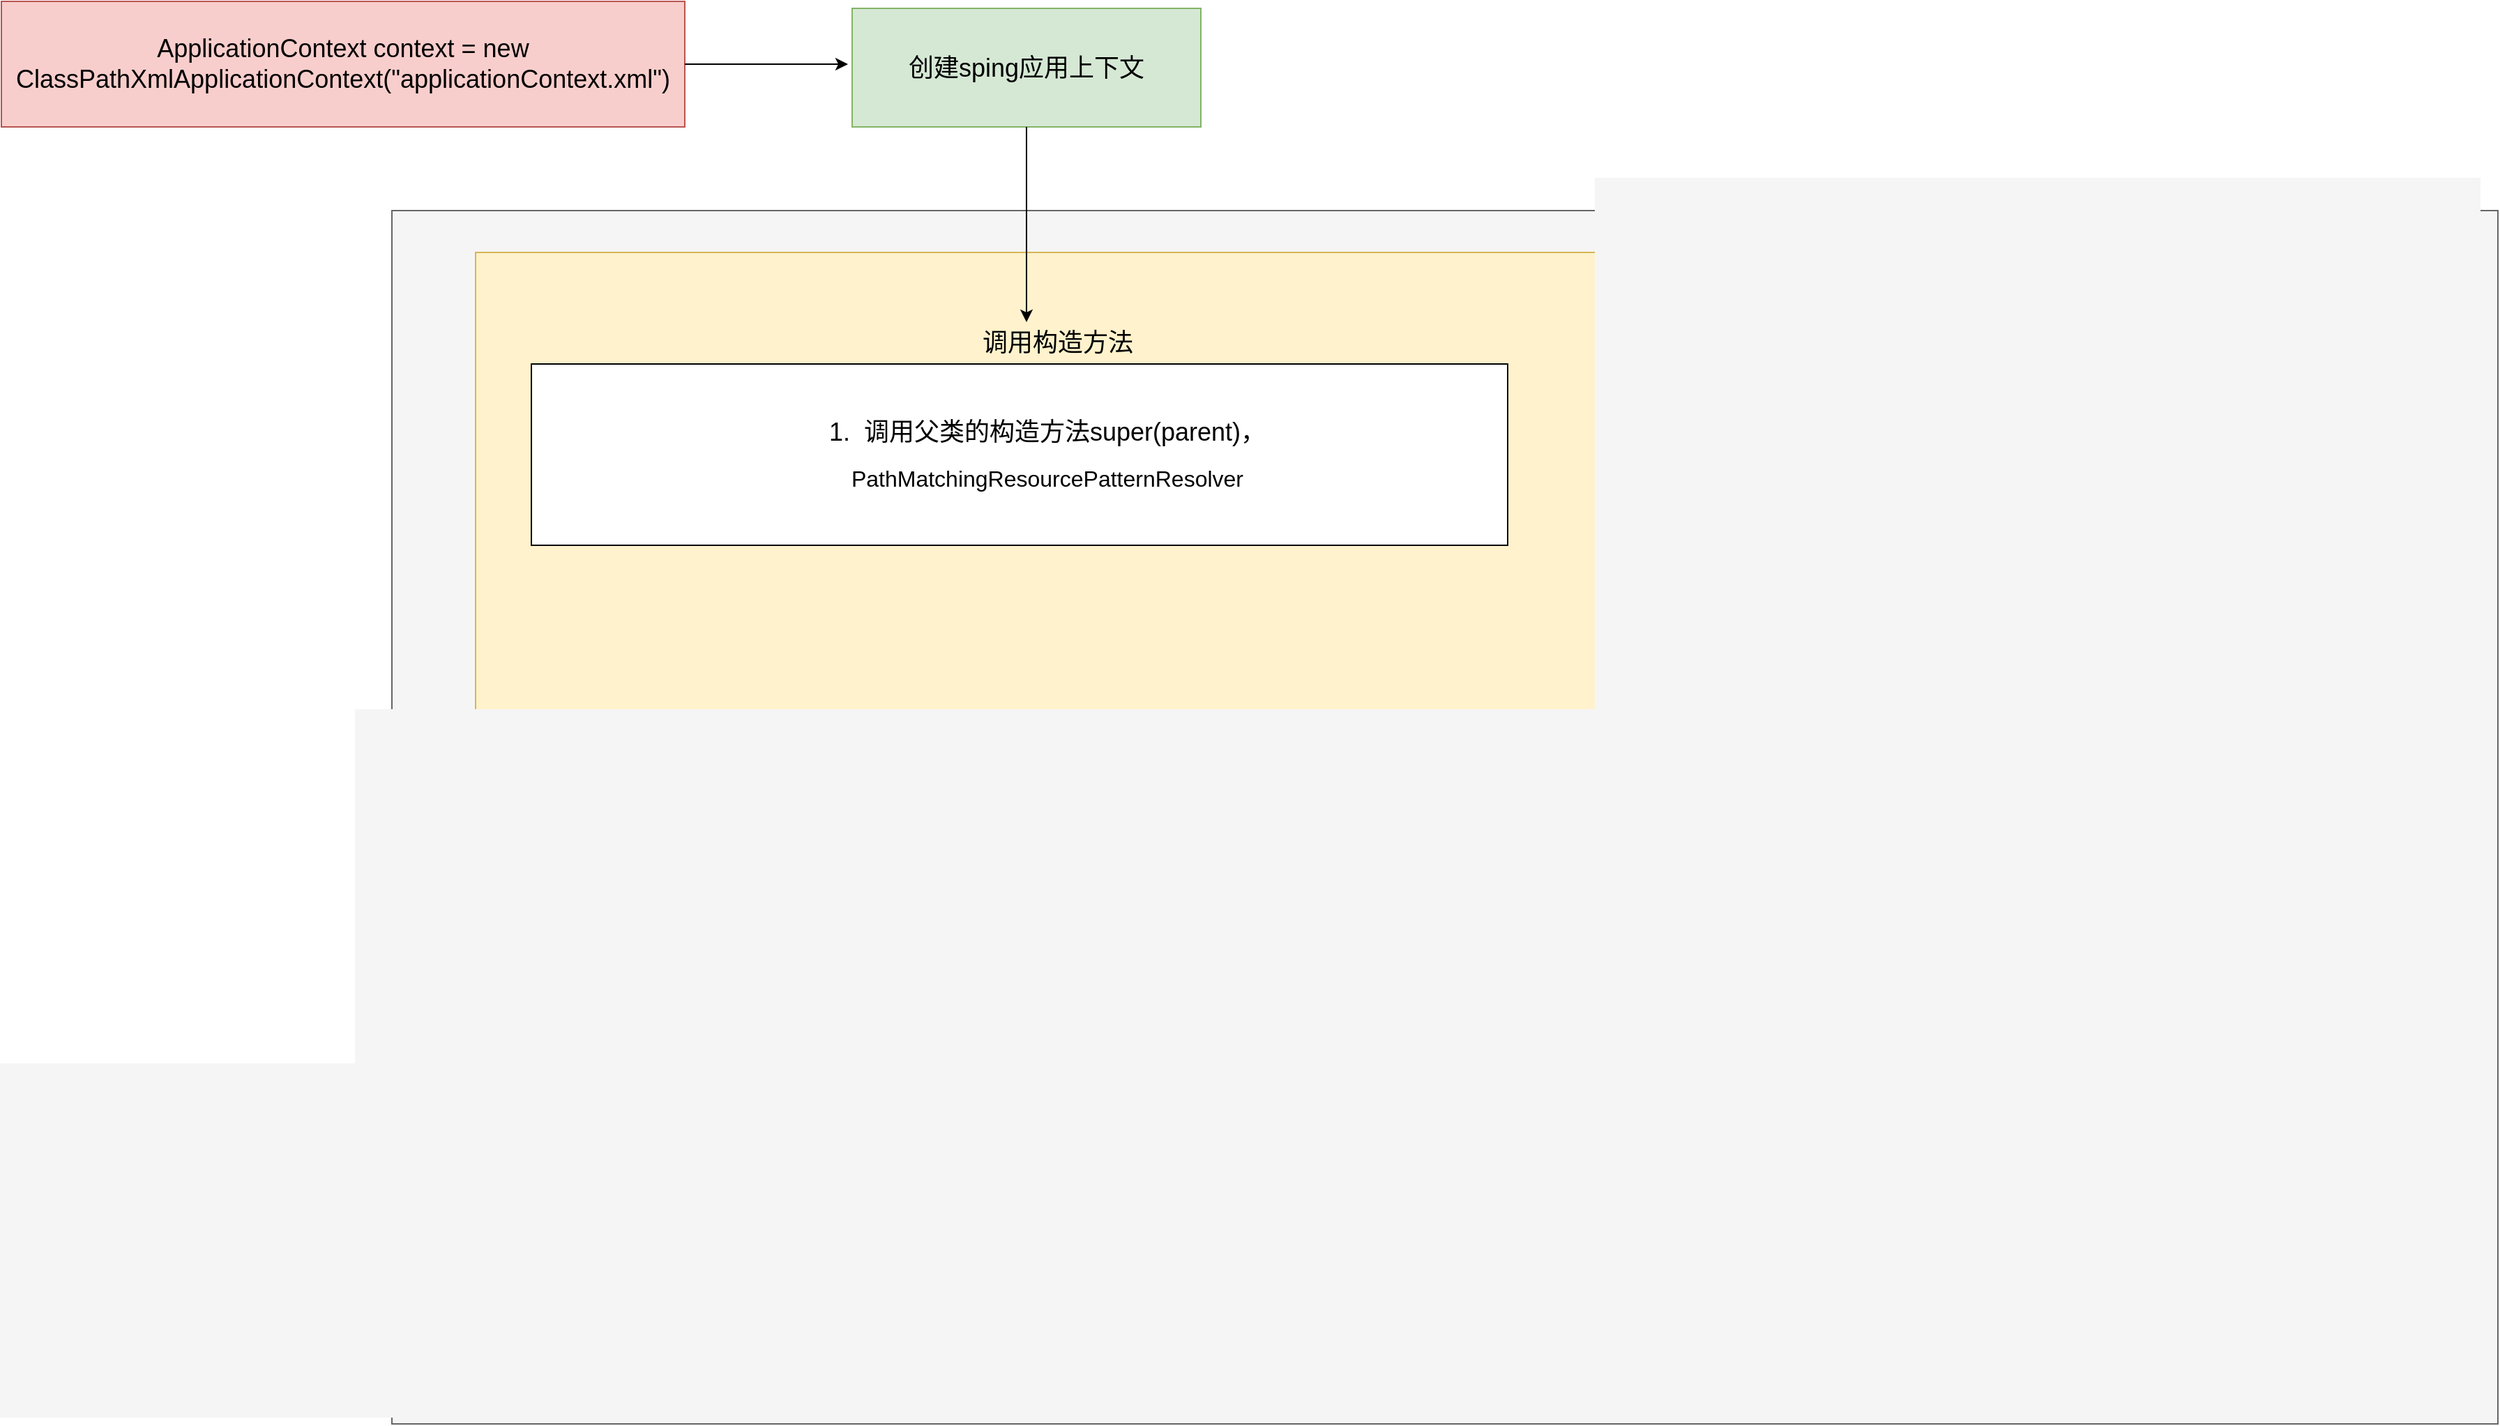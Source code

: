 <mxfile version="21.3.7" type="github">
  <diagram name="第 1 页" id="4fWyXJP6VSfAbYg68hve">
    <mxGraphModel dx="3337" dy="1124" grid="1" gridSize="10" guides="1" tooltips="1" connect="1" arrows="1" fold="1" page="1" pageScale="1" pageWidth="1654" pageHeight="2336" math="0" shadow="0">
      <root>
        <mxCell id="0" />
        <mxCell id="1" parent="0" />
        <mxCell id="AFss-TPShZiB_wvnAR8w-2" value="&lt;font style=&quot;font-size: 18px;&quot;&gt;ApplicationContext context = new ClassPathXmlApplicationContext(&quot;applicationContext.xml&quot;)&lt;/font&gt;" style="rounded=0;whiteSpace=wrap;html=1;align=center;fillColor=#f8cecc;strokeColor=#b85450;" vertex="1" parent="1">
          <mxGeometry x="-130" y="100" width="490" height="90" as="geometry" />
        </mxCell>
        <mxCell id="AFss-TPShZiB_wvnAR8w-4" value="" style="endArrow=classic;html=1;rounded=0;entryX=-0.019;entryY=0.162;entryDx=0;entryDy=0;entryPerimeter=0;" edge="1" parent="1" source="AFss-TPShZiB_wvnAR8w-2">
          <mxGeometry width="50" height="50" relative="1" as="geometry">
            <mxPoint x="360" y="146.01" as="sourcePoint" />
            <mxPoint x="477.004" y="145" as="targetPoint" />
          </mxGeometry>
        </mxCell>
        <mxCell id="AFss-TPShZiB_wvnAR8w-5" value="&lt;font style=&quot;font-size: 18px;&quot;&gt;创建sping应用上下文&lt;/font&gt;" style="rounded=0;whiteSpace=wrap;html=1;fillColor=#d5e8d4;strokeColor=#82b366;" vertex="1" parent="1">
          <mxGeometry x="480" y="105" width="250" height="85" as="geometry" />
        </mxCell>
        <mxCell id="AFss-TPShZiB_wvnAR8w-6" value="" style="rounded=0;whiteSpace=wrap;html=1;fillColor=#f5f5f5;fontColor=#333333;strokeColor=#666666;" vertex="1" parent="1">
          <mxGeometry x="150" y="250" width="1510" height="870" as="geometry" />
        </mxCell>
        <mxCell id="AFss-TPShZiB_wvnAR8w-8" value="" style="rounded=0;whiteSpace=wrap;html=1;fillColor=#fff2cc;strokeColor=#d6b656;" vertex="1" parent="1">
          <mxGeometry x="210" y="280" width="810" height="660" as="geometry" />
        </mxCell>
        <mxCell id="AFss-TPShZiB_wvnAR8w-10" value="&lt;font style=&quot;font-size: 18px;&quot;&gt;调用构造方法&lt;/font&gt;" style="text;html=1;strokeColor=none;fillColor=none;align=center;verticalAlign=middle;whiteSpace=wrap;rounded=0;" vertex="1" parent="1">
          <mxGeometry x="550" y="330" width="155" height="30" as="geometry" />
        </mxCell>
        <mxCell id="AFss-TPShZiB_wvnAR8w-11" style="edgeStyle=orthogonalEdgeStyle;rounded=0;orthogonalLoop=1;jettySize=auto;html=1;" edge="1" parent="1" source="AFss-TPShZiB_wvnAR8w-5" target="AFss-TPShZiB_wvnAR8w-10">
          <mxGeometry relative="1" as="geometry">
            <Array as="points">
              <mxPoint x="605" y="300" />
              <mxPoint x="605" y="300" />
            </Array>
          </mxGeometry>
        </mxCell>
        <mxCell id="AFss-TPShZiB_wvnAR8w-12" value="&lt;blockquote style=&quot;margin: 0 0 0 40px; border: none; padding: 0px;&quot;&gt;&lt;div style=&quot;&quot;&gt;&lt;pre style=&quot;&quot;&gt;&lt;font face=&quot;Helvetica&quot; style=&quot;font-size: 18px;&quot;&gt;1.  调用父类的构造方法super(parent)，&lt;br&gt;&lt;/font&gt;&lt;/pre&gt;&lt;/div&gt;&lt;div style=&quot;&quot;&gt;&lt;pre style=&quot;&quot;&gt;&lt;font face=&quot;Helvetica&quot; size=&quot;3&quot;&gt;PathMatchingResourcePatternResolver&lt;/font&gt;&lt;/pre&gt;&lt;/div&gt;&lt;/blockquote&gt;" style="rounded=0;whiteSpace=wrap;html=1;" vertex="1" parent="1">
          <mxGeometry x="250" y="360" width="700" height="130" as="geometry" />
        </mxCell>
      </root>
    </mxGraphModel>
  </diagram>
</mxfile>
